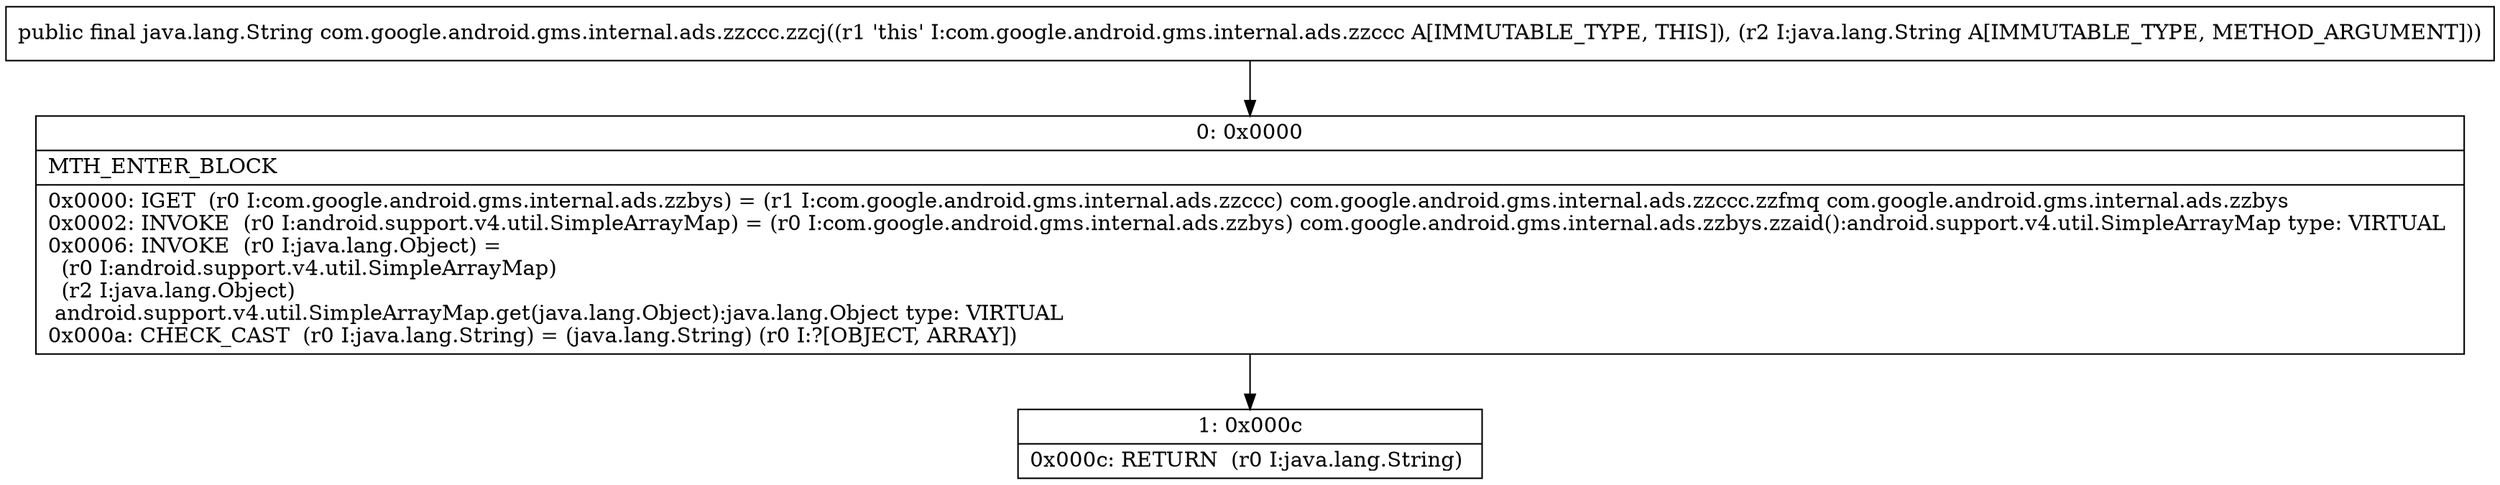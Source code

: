 digraph "CFG forcom.google.android.gms.internal.ads.zzccc.zzcj(Ljava\/lang\/String;)Ljava\/lang\/String;" {
Node_0 [shape=record,label="{0\:\ 0x0000|MTH_ENTER_BLOCK\l|0x0000: IGET  (r0 I:com.google.android.gms.internal.ads.zzbys) = (r1 I:com.google.android.gms.internal.ads.zzccc) com.google.android.gms.internal.ads.zzccc.zzfmq com.google.android.gms.internal.ads.zzbys \l0x0002: INVOKE  (r0 I:android.support.v4.util.SimpleArrayMap) = (r0 I:com.google.android.gms.internal.ads.zzbys) com.google.android.gms.internal.ads.zzbys.zzaid():android.support.v4.util.SimpleArrayMap type: VIRTUAL \l0x0006: INVOKE  (r0 I:java.lang.Object) = \l  (r0 I:android.support.v4.util.SimpleArrayMap)\l  (r2 I:java.lang.Object)\l android.support.v4.util.SimpleArrayMap.get(java.lang.Object):java.lang.Object type: VIRTUAL \l0x000a: CHECK_CAST  (r0 I:java.lang.String) = (java.lang.String) (r0 I:?[OBJECT, ARRAY]) \l}"];
Node_1 [shape=record,label="{1\:\ 0x000c|0x000c: RETURN  (r0 I:java.lang.String) \l}"];
MethodNode[shape=record,label="{public final java.lang.String com.google.android.gms.internal.ads.zzccc.zzcj((r1 'this' I:com.google.android.gms.internal.ads.zzccc A[IMMUTABLE_TYPE, THIS]), (r2 I:java.lang.String A[IMMUTABLE_TYPE, METHOD_ARGUMENT])) }"];
MethodNode -> Node_0;
Node_0 -> Node_1;
}


